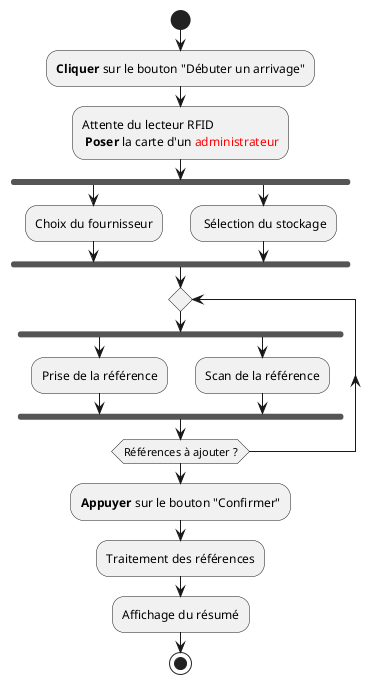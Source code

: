 @startuml
'https://plantuml.com/activity-diagram-beta

start
:**Cliquer** sur le bouton "Débuter un arrivage";
:Attente du lecteur RFID \n **Poser** la carte d'un <color red>administrateur</color>;
fork
:Choix du fournisseur;
fork again
: Sélection du stockage;
end fork
repeat
fork
:Prise de la référence;
fork again
:Scan de la référence;
end fork
repeat while (Références à ajouter ?)
:**Appuyer** sur le bouton "Confirmer";
:Traitement des références;
:Affichage du résumé;
stop

@enduml
